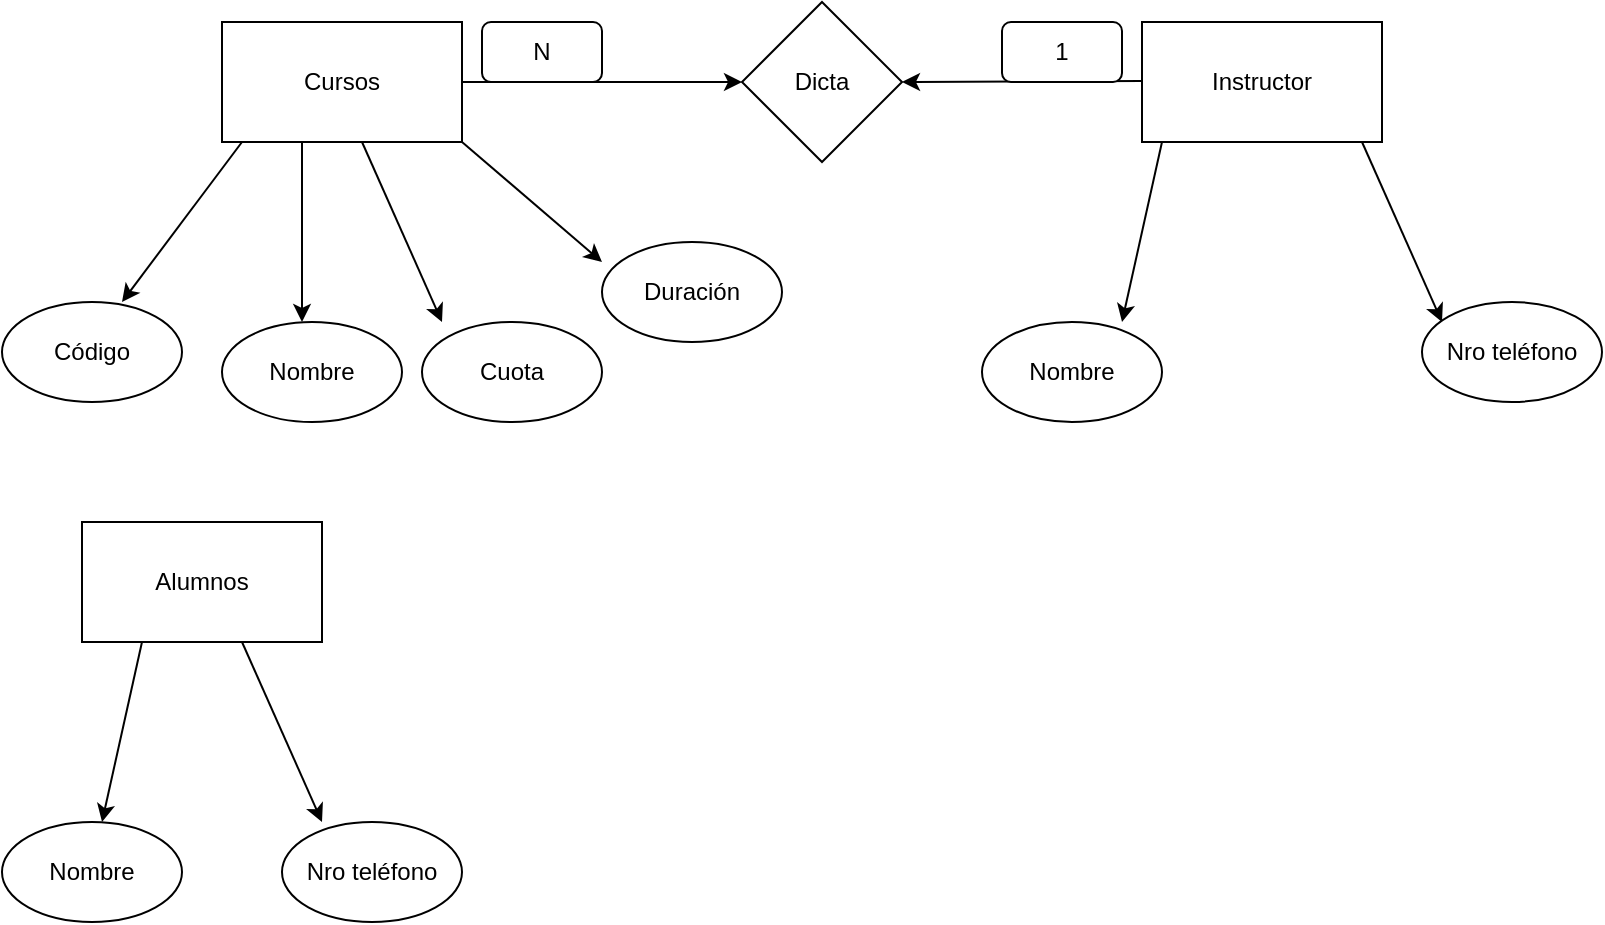 <mxfile version="24.7.7">
  <diagram name="Página-1" id="2N78OkdL2VCyNrwTwS5F">
    <mxGraphModel dx="1701" dy="434" grid="1" gridSize="10" guides="1" tooltips="1" connect="1" arrows="1" fold="1" page="1" pageScale="1" pageWidth="827" pageHeight="1169" math="0" shadow="0">
      <root>
        <mxCell id="0" />
        <mxCell id="1" parent="0" />
        <mxCell id="683gGI8NnBL4DG24gwkC-1" value="Cursos" style="rounded=0;whiteSpace=wrap;html=1;" vertex="1" parent="1">
          <mxGeometry x="90" y="40" width="120" height="60" as="geometry" />
        </mxCell>
        <mxCell id="683gGI8NnBL4DG24gwkC-2" value="" style="endArrow=classic;html=1;rounded=0;" edge="1" parent="1">
          <mxGeometry width="50" height="50" relative="1" as="geometry">
            <mxPoint x="100" y="100" as="sourcePoint" />
            <mxPoint x="40" y="180" as="targetPoint" />
          </mxGeometry>
        </mxCell>
        <mxCell id="683gGI8NnBL4DG24gwkC-3" value="" style="endArrow=classic;html=1;rounded=0;" edge="1" parent="1">
          <mxGeometry width="50" height="50" relative="1" as="geometry">
            <mxPoint x="130" y="100" as="sourcePoint" />
            <mxPoint x="130" y="190" as="targetPoint" />
          </mxGeometry>
        </mxCell>
        <mxCell id="683gGI8NnBL4DG24gwkC-4" value="" style="endArrow=classic;html=1;rounded=0;" edge="1" parent="1">
          <mxGeometry width="50" height="50" relative="1" as="geometry">
            <mxPoint x="160" y="100" as="sourcePoint" />
            <mxPoint x="200" y="190" as="targetPoint" />
          </mxGeometry>
        </mxCell>
        <mxCell id="683gGI8NnBL4DG24gwkC-5" value="Código" style="ellipse;whiteSpace=wrap;html=1;" vertex="1" parent="1">
          <mxGeometry x="-20" y="180" width="90" height="50" as="geometry" />
        </mxCell>
        <mxCell id="683gGI8NnBL4DG24gwkC-6" value="Nombre" style="ellipse;whiteSpace=wrap;html=1;" vertex="1" parent="1">
          <mxGeometry x="90" y="190" width="90" height="50" as="geometry" />
        </mxCell>
        <mxCell id="683gGI8NnBL4DG24gwkC-7" value="Cuota" style="ellipse;whiteSpace=wrap;html=1;" vertex="1" parent="1">
          <mxGeometry x="190" y="190" width="90" height="50" as="geometry" />
        </mxCell>
        <mxCell id="683gGI8NnBL4DG24gwkC-8" value="Instructor" style="rounded=0;whiteSpace=wrap;html=1;" vertex="1" parent="1">
          <mxGeometry x="550" y="40" width="120" height="60" as="geometry" />
        </mxCell>
        <mxCell id="683gGI8NnBL4DG24gwkC-9" value="" style="endArrow=classic;html=1;rounded=0;" edge="1" parent="1">
          <mxGeometry width="50" height="50" relative="1" as="geometry">
            <mxPoint x="560" y="100" as="sourcePoint" />
            <mxPoint x="540" y="190" as="targetPoint" />
          </mxGeometry>
        </mxCell>
        <mxCell id="683gGI8NnBL4DG24gwkC-11" value="" style="endArrow=classic;html=1;rounded=0;" edge="1" parent="1">
          <mxGeometry width="50" height="50" relative="1" as="geometry">
            <mxPoint x="660" y="100" as="sourcePoint" />
            <mxPoint x="700" y="190" as="targetPoint" />
          </mxGeometry>
        </mxCell>
        <mxCell id="683gGI8NnBL4DG24gwkC-12" value="Nombre" style="ellipse;whiteSpace=wrap;html=1;" vertex="1" parent="1">
          <mxGeometry x="470" y="190" width="90" height="50" as="geometry" />
        </mxCell>
        <mxCell id="683gGI8NnBL4DG24gwkC-14" value="Nro teléfono" style="ellipse;whiteSpace=wrap;html=1;" vertex="1" parent="1">
          <mxGeometry x="690" y="180" width="90" height="50" as="geometry" />
        </mxCell>
        <mxCell id="683gGI8NnBL4DG24gwkC-15" value="Alumnos" style="rounded=0;whiteSpace=wrap;html=1;" vertex="1" parent="1">
          <mxGeometry x="20" y="290" width="120" height="60" as="geometry" />
        </mxCell>
        <mxCell id="683gGI8NnBL4DG24gwkC-16" value="" style="endArrow=classic;html=1;rounded=0;" edge="1" parent="1">
          <mxGeometry width="50" height="50" relative="1" as="geometry">
            <mxPoint x="50" y="350" as="sourcePoint" />
            <mxPoint x="30" y="440" as="targetPoint" />
          </mxGeometry>
        </mxCell>
        <mxCell id="683gGI8NnBL4DG24gwkC-18" value="" style="endArrow=classic;html=1;rounded=0;" edge="1" parent="1">
          <mxGeometry width="50" height="50" relative="1" as="geometry">
            <mxPoint x="100" y="350" as="sourcePoint" />
            <mxPoint x="140" y="440" as="targetPoint" />
          </mxGeometry>
        </mxCell>
        <mxCell id="683gGI8NnBL4DG24gwkC-19" value="Nombre" style="ellipse;whiteSpace=wrap;html=1;" vertex="1" parent="1">
          <mxGeometry x="-20" y="440" width="90" height="50" as="geometry" />
        </mxCell>
        <mxCell id="683gGI8NnBL4DG24gwkC-21" value="Nro teléfono" style="ellipse;whiteSpace=wrap;html=1;" vertex="1" parent="1">
          <mxGeometry x="120" y="440" width="90" height="50" as="geometry" />
        </mxCell>
        <mxCell id="683gGI8NnBL4DG24gwkC-22" value="" style="endArrow=classic;html=1;rounded=0;" edge="1" parent="1">
          <mxGeometry width="50" height="50" relative="1" as="geometry">
            <mxPoint x="210" y="100" as="sourcePoint" />
            <mxPoint x="280" y="160" as="targetPoint" />
          </mxGeometry>
        </mxCell>
        <mxCell id="683gGI8NnBL4DG24gwkC-23" value="Duración" style="ellipse;whiteSpace=wrap;html=1;" vertex="1" parent="1">
          <mxGeometry x="280" y="150" width="90" height="50" as="geometry" />
        </mxCell>
        <mxCell id="683gGI8NnBL4DG24gwkC-24" value="Dicta" style="rhombus;whiteSpace=wrap;html=1;" vertex="1" parent="1">
          <mxGeometry x="350" y="30" width="80" height="80" as="geometry" />
        </mxCell>
        <mxCell id="683gGI8NnBL4DG24gwkC-25" value="" style="endArrow=classic;html=1;rounded=0;entryX=0;entryY=0.5;entryDx=0;entryDy=0;" edge="1" parent="1" target="683gGI8NnBL4DG24gwkC-24">
          <mxGeometry width="50" height="50" relative="1" as="geometry">
            <mxPoint x="210" y="70" as="sourcePoint" />
            <mxPoint x="260" y="20" as="targetPoint" />
          </mxGeometry>
        </mxCell>
        <mxCell id="683gGI8NnBL4DG24gwkC-26" value="" style="endArrow=classic;html=1;rounded=0;entryX=1;entryY=0.5;entryDx=0;entryDy=0;" edge="1" parent="1" target="683gGI8NnBL4DG24gwkC-24">
          <mxGeometry width="50" height="50" relative="1" as="geometry">
            <mxPoint x="550" y="69.5" as="sourcePoint" />
            <mxPoint x="500" y="69.5" as="targetPoint" />
          </mxGeometry>
        </mxCell>
        <mxCell id="683gGI8NnBL4DG24gwkC-27" value="N" style="rounded=1;whiteSpace=wrap;html=1;" vertex="1" parent="1">
          <mxGeometry x="220" y="40" width="60" height="30" as="geometry" />
        </mxCell>
        <mxCell id="683gGI8NnBL4DG24gwkC-29" value="1" style="rounded=1;whiteSpace=wrap;html=1;" vertex="1" parent="1">
          <mxGeometry x="480" y="40" width="60" height="30" as="geometry" />
        </mxCell>
      </root>
    </mxGraphModel>
  </diagram>
</mxfile>
